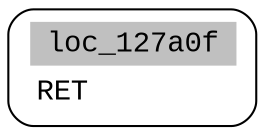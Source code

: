 digraph asm_graph {
1941 [
shape="Mrecord" fontname="Courier New"label =<<table border="0" cellborder="0" cellpadding="3"><tr><td align="center" colspan="2" bgcolor="grey">loc_127a0f</td></tr><tr><td align="left">RET        </td></tr></table>> ];
}